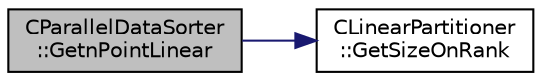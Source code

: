 digraph "CParallelDataSorter::GetnPointLinear"
{
 // LATEX_PDF_SIZE
  edge [fontname="Helvetica",fontsize="10",labelfontname="Helvetica",labelfontsize="10"];
  node [fontname="Helvetica",fontsize="10",shape=record];
  rankdir="LR";
  Node1 [label="CParallelDataSorter\l::GetnPointLinear",height=0.2,width=0.4,color="black", fillcolor="grey75", style="filled", fontcolor="black",tooltip="Get the linear number of points \\input rank - the processor rank."];
  Node1 -> Node2 [color="midnightblue",fontsize="10",style="solid",fontname="Helvetica"];
  Node2 [label="CLinearPartitioner\l::GetSizeOnRank",height=0.2,width=0.4,color="black", fillcolor="white", style="filled",URL="$classCLinearPartitioner.html#ac5b1791f9f4bf910547807250391c9f0",tooltip="Get the total size of the current rank's linear partition."];
}
